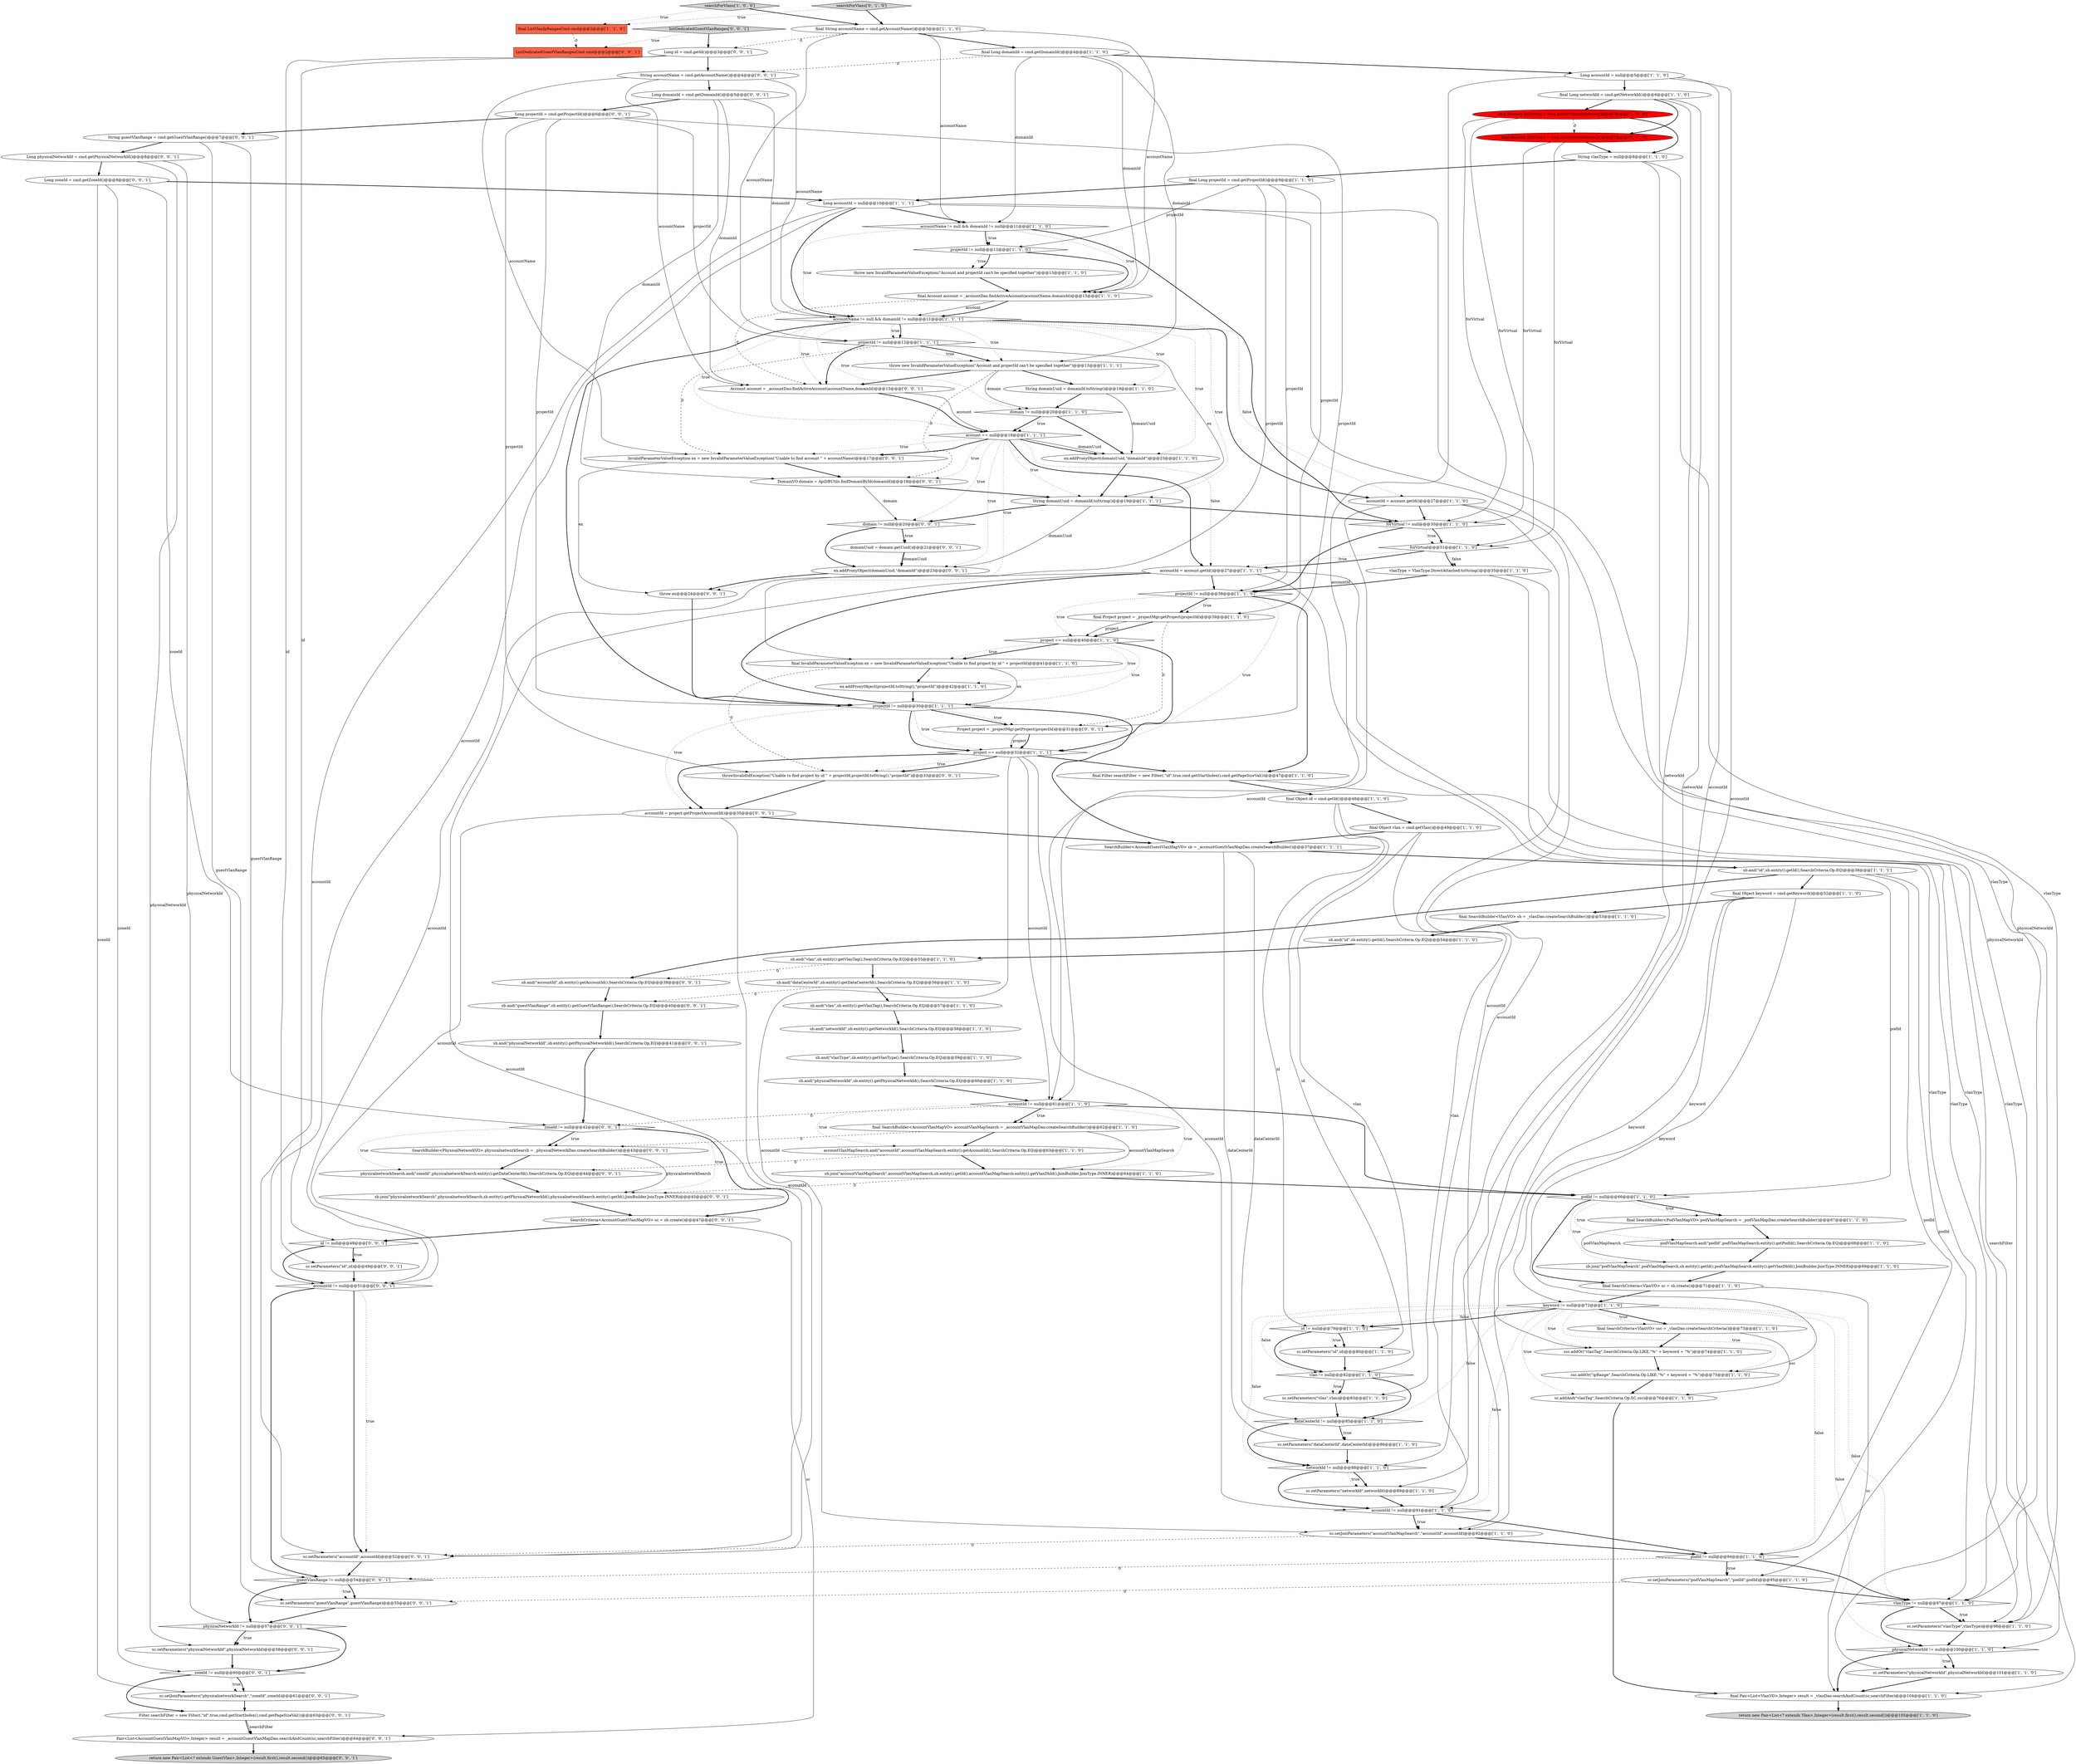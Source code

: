 digraph {
1 [style = filled, label = "final Boolean forVirtual = cmd.getForVirtualNetwork()@@@7@@@['1', '0', '0']", fillcolor = red, shape = ellipse image = "AAA1AAABBB1BBB"];
21 [style = filled, label = "sc.addAnd(\"vlanTag\",SearchCriteria.Op.SC,ssc)@@@76@@@['1', '1', '0']", fillcolor = white, shape = ellipse image = "AAA0AAABBB1BBB"];
112 [style = filled, label = "InvalidParameterValueException ex = new InvalidParameterValueException(\"Unable to find account \" + accountName)@@@17@@@['0', '0', '1']", fillcolor = white, shape = ellipse image = "AAA0AAABBB3BBB"];
117 [style = filled, label = "String guestVlanRange = cmd.getGuestVlanRange()@@@7@@@['0', '0', '1']", fillcolor = white, shape = ellipse image = "AAA0AAABBB3BBB"];
19 [style = filled, label = "accountVlanMapSearch.and(\"accountId\",accountVlanMapSearch.entity().getAccountId(),SearchCriteria.Op.EQ)@@@63@@@['1', '1', '0']", fillcolor = white, shape = ellipse image = "AAA0AAABBB1BBB"];
18 [style = filled, label = "projectId != null@@@12@@@['1', '1', '1']", fillcolor = white, shape = diamond image = "AAA0AAABBB1BBB"];
49 [style = filled, label = "networkId != null@@@88@@@['1', '1', '0']", fillcolor = white, shape = diamond image = "AAA0AAABBB1BBB"];
83 [style = filled, label = "ListDedicatedGuestVlanRangesCmd cmd@@@2@@@['0', '0', '1']", fillcolor = tomato, shape = box image = "AAA0AAABBB3BBB"];
33 [style = filled, label = "final Pair<List<VlanVO>,Integer> result = _vlanDao.searchAndCount(sc,searchFilter)@@@104@@@['1', '1', '0']", fillcolor = white, shape = ellipse image = "AAA0AAABBB1BBB"];
54 [style = filled, label = "final SearchBuilder<PodVlanMapVO> podVlanMapSearch = _podVlanMapDao.createSearchBuilder()@@@67@@@['1', '1', '0']", fillcolor = white, shape = ellipse image = "AAA0AAABBB1BBB"];
104 [style = filled, label = "sc.setJoinParameters(\"physicalnetworkSearch\",\"zoneId\",zoneId)@@@61@@@['0', '0', '1']", fillcolor = white, shape = ellipse image = "AAA0AAABBB3BBB"];
27 [style = filled, label = "throw new InvalidParameterValueException(\"Account and projectId can't be specified together\")@@@13@@@['1', '1', '1']", fillcolor = white, shape = ellipse image = "AAA0AAABBB1BBB"];
89 [style = filled, label = "physicalnetworkSearch.and(\"zoneId\",physicalnetworkSearch.entity().getDataCenterId(),SearchCriteria.Op.EQ)@@@44@@@['0', '0', '1']", fillcolor = white, shape = ellipse image = "AAA0AAABBB3BBB"];
3 [style = filled, label = "account == null@@@16@@@['1', '1', '1']", fillcolor = white, shape = diamond image = "AAA0AAABBB1BBB"];
65 [style = filled, label = "sb.and(\"id\",sb.entity().getId(),SearchCriteria.Op.EQ)@@@38@@@['1', '1', '1']", fillcolor = white, shape = ellipse image = "AAA0AAABBB1BBB"];
25 [style = filled, label = "project == null@@@40@@@['1', '1', '0']", fillcolor = white, shape = diamond image = "AAA0AAABBB1BBB"];
51 [style = filled, label = "return new Pair<List<? extends Vlan>,Integer>(result.first(),result.second())@@@105@@@['1', '1', '0']", fillcolor = lightgray, shape = ellipse image = "AAA0AAABBB1BBB"];
53 [style = filled, label = "final Long projectId = cmd.getProjectId()@@@9@@@['1', '1', '0']", fillcolor = white, shape = ellipse image = "AAA0AAABBB1BBB"];
40 [style = filled, label = "sb.and(\"vlanType\",sb.entity().getVlanType(),SearchCriteria.Op.EQ)@@@59@@@['1', '1', '0']", fillcolor = white, shape = ellipse image = "AAA0AAABBB1BBB"];
38 [style = filled, label = "String domainUuid = domainId.toString()@@@19@@@['1', '1', '1']", fillcolor = white, shape = ellipse image = "AAA0AAABBB1BBB"];
60 [style = filled, label = "final Filter searchFilter = new Filter(,\"id\",true,cmd.getStartIndex(),cmd.getPageSizeVal())@@@47@@@['1', '1', '0']", fillcolor = white, shape = ellipse image = "AAA0AAABBB1BBB"];
118 [style = filled, label = "sb.and(\"physicalNetworkId\",sb.entity().getPhysicalNetworkId(),SearchCriteria.Op.EQ)@@@41@@@['0', '0', '1']", fillcolor = white, shape = ellipse image = "AAA0AAABBB3BBB"];
94 [style = filled, label = "Long physicalNetworkId = cmd.getPhysicalNetworkId()@@@8@@@['0', '0', '1']", fillcolor = white, shape = ellipse image = "AAA0AAABBB3BBB"];
20 [style = filled, label = "final Object vlan = cmd.getVlan()@@@49@@@['1', '1', '0']", fillcolor = white, shape = ellipse image = "AAA0AAABBB1BBB"];
45 [style = filled, label = "final InvalidParameterValueException ex = new InvalidParameterValueException(\"Unable to find project by id \" + projectId)@@@41@@@['1', '1', '0']", fillcolor = white, shape = ellipse image = "AAA0AAABBB1BBB"];
90 [style = filled, label = "zoneId != null@@@42@@@['0', '0', '1']", fillcolor = white, shape = diamond image = "AAA0AAABBB3BBB"];
113 [style = filled, label = "SearchCriteria<AccountGuestVlanMapVO> sc = sb.create()@@@47@@@['0', '0', '1']", fillcolor = white, shape = ellipse image = "AAA0AAABBB3BBB"];
34 [style = filled, label = "final ListVlanIpRangesCmd cmd@@@2@@@['1', '1', '0']", fillcolor = tomato, shape = box image = "AAA0AAABBB1BBB"];
96 [style = filled, label = "domainUuid = domain.getUuid()@@@21@@@['0', '0', '1']", fillcolor = white, shape = ellipse image = "AAA0AAABBB3BBB"];
31 [style = filled, label = "projectId != null@@@30@@@['1', '1', '1']", fillcolor = white, shape = diamond image = "AAA0AAABBB1BBB"];
44 [style = filled, label = "ex.addProxyObject(projectId.toString(),\"projectId\")@@@42@@@['1', '1', '0']", fillcolor = white, shape = ellipse image = "AAA0AAABBB1BBB"];
105 [style = filled, label = "domain != null@@@20@@@['0', '0', '1']", fillcolor = white, shape = diamond image = "AAA0AAABBB3BBB"];
77 [style = filled, label = "String vlanType = null@@@8@@@['1', '1', '0']", fillcolor = white, shape = ellipse image = "AAA0AAABBB1BBB"];
11 [style = filled, label = "final Object id = cmd.getId()@@@48@@@['1', '1', '0']", fillcolor = white, shape = ellipse image = "AAA0AAABBB1BBB"];
30 [style = filled, label = "podVlanMapSearch.and(\"podId\",podVlanMapSearch.entity().getPodId(),SearchCriteria.Op.EQ)@@@68@@@['1', '1', '0']", fillcolor = white, shape = ellipse image = "AAA0AAABBB1BBB"];
106 [style = filled, label = "Pair<List<AccountGuestVlanMapVO>,Integer> result = _accountGuestVlanMapDao.searchAndCount(sc,searchFilter)@@@64@@@['0', '0', '1']", fillcolor = white, shape = ellipse image = "AAA0AAABBB3BBB"];
12 [style = filled, label = "sc.setParameters(\"dataCenterId\",dataCenterId)@@@86@@@['1', '1', '0']", fillcolor = white, shape = ellipse image = "AAA0AAABBB1BBB"];
115 [style = filled, label = "sb.join(\"physicalnetworkSearch\",physicalnetworkSearch,sb.entity().getPhysicalNetworkId(),physicalnetworkSearch.entity().getId(),JoinBuilder.JoinType.INNER)@@@45@@@['0', '0', '1']", fillcolor = white, shape = ellipse image = "AAA0AAABBB3BBB"];
55 [style = filled, label = "sc.setParameters(\"networkId\",networkId)@@@89@@@['1', '1', '0']", fillcolor = white, shape = ellipse image = "AAA0AAABBB1BBB"];
95 [style = filled, label = "SearchBuilder<PhysicalNetworkVO> physicalnetworkSearch = _physicalNetworkDao.createSearchBuilder()@@@43@@@['0', '0', '1']", fillcolor = white, shape = ellipse image = "AAA0AAABBB3BBB"];
74 [style = filled, label = "accountName != null && domainId != null@@@11@@@['1', '1', '0']", fillcolor = white, shape = diamond image = "AAA0AAABBB1BBB"];
7 [style = filled, label = "SearchBuilder<AccountGuestVlanMapVO> sb = _accountGuestVlanMapDao.createSearchBuilder()@@@37@@@['1', '1', '1']", fillcolor = white, shape = ellipse image = "AAA0AAABBB1BBB"];
48 [style = filled, label = "sb.and(\"dataCenterId\",sb.entity().getDataCenterId(),SearchCriteria.Op.EQ)@@@56@@@['1', '1', '0']", fillcolor = white, shape = ellipse image = "AAA0AAABBB1BBB"];
41 [style = filled, label = "keyword != null@@@72@@@['1', '1', '0']", fillcolor = white, shape = diamond image = "AAA0AAABBB1BBB"];
92 [style = filled, label = "return new Pair<List<? extends GuestVlan>,Integer>(result.first(),result.second())@@@65@@@['0', '0', '1']", fillcolor = lightgray, shape = ellipse image = "AAA0AAABBB3BBB"];
56 [style = filled, label = "final String accountName = cmd.getAccountName()@@@3@@@['1', '1', '0']", fillcolor = white, shape = ellipse image = "AAA0AAABBB1BBB"];
116 [style = filled, label = "Filter searchFilter = new Filter(,\"id\",true,cmd.getStartIndex(),cmd.getPageSizeVal())@@@63@@@['0', '0', '1']", fillcolor = white, shape = ellipse image = "AAA0AAABBB3BBB"];
32 [style = filled, label = "sb.and(\"networkId\",sb.entity().getNetworkId(),SearchCriteria.Op.EQ)@@@58@@@['1', '1', '0']", fillcolor = white, shape = ellipse image = "AAA0AAABBB1BBB"];
67 [style = filled, label = "final SearchCriteria<VlanVO> ssc = _vlanDao.createSearchCriteria()@@@73@@@['1', '1', '0']", fillcolor = white, shape = ellipse image = "AAA0AAABBB1BBB"];
71 [style = filled, label = "sc.setJoinParameters(\"podVlanMapSearch\",\"podId\",podId)@@@95@@@['1', '1', '0']", fillcolor = white, shape = ellipse image = "AAA0AAABBB1BBB"];
78 [style = filled, label = "sb.and(\"physicalNetworkId\",sb.entity().getPhysicalNetworkId(),SearchCriteria.Op.EQ)@@@60@@@['1', '1', '0']", fillcolor = white, shape = ellipse image = "AAA0AAABBB1BBB"];
64 [style = filled, label = "vlan != null@@@82@@@['1', '1', '0']", fillcolor = white, shape = diamond image = "AAA0AAABBB1BBB"];
24 [style = filled, label = "projectId != null@@@38@@@['1', '1', '0']", fillcolor = white, shape = diamond image = "AAA0AAABBB1BBB"];
26 [style = filled, label = "sb.join(\"accountVlanMapSearch\",accountVlanMapSearch,sb.entity().getId(),accountVlanMapSearch.entity().getVlanDbId(),JoinBuilder.JoinType.INNER)@@@64@@@['1', '1', '0']", fillcolor = white, shape = ellipse image = "AAA0AAABBB1BBB"];
46 [style = filled, label = "forVirtual != null@@@30@@@['1', '1', '0']", fillcolor = white, shape = diamond image = "AAA0AAABBB1BBB"];
43 [style = filled, label = "final SearchBuilder<AccountVlanMapVO> accountVlanMapSearch = _accountVlanMapDao.createSearchBuilder()@@@62@@@['1', '1', '0']", fillcolor = white, shape = ellipse image = "AAA0AAABBB1BBB"];
79 [style = filled, label = "podId != null@@@66@@@['1', '1', '0']", fillcolor = white, shape = diamond image = "AAA0AAABBB1BBB"];
68 [style = filled, label = "project == null@@@32@@@['1', '1', '1']", fillcolor = white, shape = diamond image = "AAA0AAABBB1BBB"];
8 [style = filled, label = "searchForVlans['1', '0', '0']", fillcolor = lightgray, shape = diamond image = "AAA0AAABBB1BBB"];
58 [style = filled, label = "final Long networkId = cmd.getNetworkId()@@@6@@@['1', '1', '0']", fillcolor = white, shape = ellipse image = "AAA0AAABBB1BBB"];
57 [style = filled, label = "final Project project = _projectMgr.getProject(projectId)@@@39@@@['1', '1', '0']", fillcolor = white, shape = ellipse image = "AAA0AAABBB1BBB"];
59 [style = filled, label = "throw new InvalidParameterValueException(\"Account and projectId can't be specified together\")@@@13@@@['1', '1', '0']", fillcolor = white, shape = ellipse image = "AAA0AAABBB1BBB"];
62 [style = filled, label = "final Long domainId = cmd.getDomainId()@@@4@@@['1', '1', '0']", fillcolor = white, shape = ellipse image = "AAA0AAABBB1BBB"];
37 [style = filled, label = "sb.and(\"id\",sb.entity().getId(),SearchCriteria.Op.EQ)@@@54@@@['1', '1', '0']", fillcolor = white, shape = ellipse image = "AAA0AAABBB1BBB"];
99 [style = filled, label = "sc.setParameters(\"accountId\",accountId)@@@52@@@['0', '0', '1']", fillcolor = white, shape = ellipse image = "AAA0AAABBB3BBB"];
107 [style = filled, label = "Long id = cmd.getId()@@@3@@@['0', '0', '1']", fillcolor = white, shape = ellipse image = "AAA0AAABBB3BBB"];
91 [style = filled, label = "Account account = _accountDao.findActiveAccount(accountName,domainId)@@@15@@@['0', '0', '1']", fillcolor = white, shape = ellipse image = "AAA0AAABBB3BBB"];
84 [style = filled, label = "Long zoneId = cmd.getZoneId()@@@9@@@['0', '0', '1']", fillcolor = white, shape = ellipse image = "AAA0AAABBB3BBB"];
103 [style = filled, label = "accountId != null@@@51@@@['0', '0', '1']", fillcolor = white, shape = diamond image = "AAA0AAABBB3BBB"];
82 [style = filled, label = "String accountName = cmd.getAccountName()@@@4@@@['0', '0', '1']", fillcolor = white, shape = ellipse image = "AAA0AAABBB3BBB"];
61 [style = filled, label = "accountName != null && domainId != null@@@11@@@['1', '1', '1']", fillcolor = white, shape = diamond image = "AAA0AAABBB1BBB"];
73 [style = filled, label = "ssc.addOr(\"vlanTag\",SearchCriteria.Op.LIKE,\"%\" + keyword + \"%\")@@@74@@@['1', '1', '0']", fillcolor = white, shape = ellipse image = "AAA0AAABBB1BBB"];
63 [style = filled, label = "sb.and(\"vlan\",sb.entity().getVlanTag(),SearchCriteria.Op.EQ)@@@57@@@['1', '1', '0']", fillcolor = white, shape = ellipse image = "AAA0AAABBB1BBB"];
72 [style = filled, label = "final Account account = _accountDao.findActiveAccount(accountName,domainId)@@@15@@@['1', '1', '0']", fillcolor = white, shape = ellipse image = "AAA0AAABBB1BBB"];
16 [style = filled, label = "vlanType != null@@@97@@@['1', '1', '0']", fillcolor = white, shape = diamond image = "AAA0AAABBB1BBB"];
88 [style = filled, label = "zoneId != null@@@60@@@['0', '0', '1']", fillcolor = white, shape = diamond image = "AAA0AAABBB3BBB"];
97 [style = filled, label = "Long domainId = cmd.getDomainId()@@@5@@@['0', '0', '1']", fillcolor = white, shape = ellipse image = "AAA0AAABBB3BBB"];
0 [style = filled, label = "projectId != null@@@12@@@['1', '1', '0']", fillcolor = white, shape = diamond image = "AAA0AAABBB1BBB"];
5 [style = filled, label = "domain != null@@@20@@@['1', '1', '0']", fillcolor = white, shape = diamond image = "AAA0AAABBB1BBB"];
36 [style = filled, label = "final Object keyword = cmd.getKeyword()@@@52@@@['1', '1', '0']", fillcolor = white, shape = ellipse image = "AAA0AAABBB1BBB"];
10 [style = filled, label = "ex.addProxyObject(domainUuid,\"domainId\")@@@23@@@['1', '1', '0']", fillcolor = white, shape = ellipse image = "AAA0AAABBB1BBB"];
75 [style = filled, label = "id != null@@@79@@@['1', '1', '0']", fillcolor = white, shape = diamond image = "AAA0AAABBB1BBB"];
120 [style = filled, label = "sc.setParameters(\"id\",id)@@@49@@@['0', '0', '1']", fillcolor = white, shape = ellipse image = "AAA0AAABBB3BBB"];
42 [style = filled, label = "forVirtual@@@31@@@['1', '1', '0']", fillcolor = white, shape = diamond image = "AAA0AAABBB1BBB"];
87 [style = filled, label = "Project project = _projectMgr.getProject(projectId)@@@31@@@['0', '0', '1']", fillcolor = white, shape = ellipse image = "AAA0AAABBB3BBB"];
108 [style = filled, label = "throwInvalidIdException(\"Unable to find project by id \" + projectId,projectId.toString(),\"projectId\")@@@33@@@['0', '0', '1']", fillcolor = white, shape = ellipse image = "AAA0AAABBB3BBB"];
6 [style = filled, label = "accountId = account.getId()@@@27@@@['1', '1', '0']", fillcolor = white, shape = ellipse image = "AAA0AAABBB1BBB"];
13 [style = filled, label = "ssc.addOr(\"ipRange\",SearchCriteria.Op.LIKE,\"%\" + keyword + \"%\")@@@75@@@['1', '1', '0']", fillcolor = white, shape = ellipse image = "AAA0AAABBB1BBB"];
22 [style = filled, label = "sc.setParameters(\"vlan\",vlan)@@@83@@@['1', '1', '0']", fillcolor = white, shape = ellipse image = "AAA0AAABBB1BBB"];
28 [style = filled, label = "sc.setParameters(\"id\",id)@@@80@@@['1', '1', '0']", fillcolor = white, shape = ellipse image = "AAA0AAABBB1BBB"];
47 [style = filled, label = "dataCenterId != null@@@85@@@['1', '1', '0']", fillcolor = white, shape = diamond image = "AAA0AAABBB1BBB"];
9 [style = filled, label = "accountId != null@@@61@@@['1', '1', '0']", fillcolor = white, shape = diamond image = "AAA0AAABBB1BBB"];
15 [style = filled, label = "final SearchCriteria<VlanVO> sc = sb.create()@@@71@@@['1', '1', '0']", fillcolor = white, shape = ellipse image = "AAA0AAABBB1BBB"];
35 [style = filled, label = "accountId = account.getId()@@@27@@@['1', '1', '1']", fillcolor = white, shape = ellipse image = "AAA0AAABBB1BBB"];
102 [style = filled, label = "id != null@@@48@@@['0', '0', '1']", fillcolor = white, shape = diamond image = "AAA0AAABBB3BBB"];
39 [style = filled, label = "podId != null@@@94@@@['1', '1', '0']", fillcolor = white, shape = diamond image = "AAA0AAABBB1BBB"];
109 [style = filled, label = "physicalNetworkId != null@@@57@@@['0', '0', '1']", fillcolor = white, shape = diamond image = "AAA0AAABBB3BBB"];
86 [style = filled, label = "sb.and(\"accountId\",sb.entity().getAccountId(),SearchCriteria.Op.EQ)@@@39@@@['0', '0', '1']", fillcolor = white, shape = ellipse image = "AAA0AAABBB3BBB"];
111 [style = filled, label = "listDedicatedGuestVlanRanges['0', '0', '1']", fillcolor = lightgray, shape = diamond image = "AAA0AAABBB3BBB"];
121 [style = filled, label = "sc.setParameters(\"physicalNetworkId\",physicalNetworkId)@@@58@@@['0', '0', '1']", fillcolor = white, shape = ellipse image = "AAA0AAABBB3BBB"];
52 [style = filled, label = "sb.and(\"vlan\",sb.entity().getVlanTag(),SearchCriteria.Op.EQ)@@@55@@@['1', '1', '0']", fillcolor = white, shape = ellipse image = "AAA0AAABBB1BBB"];
100 [style = filled, label = "sc.setParameters(\"guestVlanRange\",guestVlanRange)@@@55@@@['0', '0', '1']", fillcolor = white, shape = ellipse image = "AAA0AAABBB3BBB"];
101 [style = filled, label = "guestVlanRange != null@@@54@@@['0', '0', '1']", fillcolor = white, shape = diamond image = "AAA0AAABBB3BBB"];
80 [style = filled, label = "searchForVlans['0', '1', '0']", fillcolor = lightgray, shape = diamond image = "AAA0AAABBB2BBB"];
50 [style = filled, label = "sc.setJoinParameters(\"accountVlanMapSearch\",\"accountId\",accountId)@@@92@@@['1', '1', '0']", fillcolor = white, shape = ellipse image = "AAA0AAABBB1BBB"];
4 [style = filled, label = "physicalNetworkId != null@@@100@@@['1', '1', '0']", fillcolor = white, shape = diamond image = "AAA0AAABBB1BBB"];
17 [style = filled, label = "Long accountId = null@@@5@@@['1', '1', '0']", fillcolor = white, shape = ellipse image = "AAA0AAABBB1BBB"];
98 [style = filled, label = "sb.and(\"guestVlanRange\",sb.entity().getGuestVlanRange(),SearchCriteria.Op.EQ)@@@40@@@['0', '0', '1']", fillcolor = white, shape = ellipse image = "AAA0AAABBB3BBB"];
76 [style = filled, label = "accountId != null@@@91@@@['1', '1', '0']", fillcolor = white, shape = diamond image = "AAA0AAABBB1BBB"];
93 [style = filled, label = "DomainVO domain = ApiDBUtils.findDomainById(domainId)@@@18@@@['0', '0', '1']", fillcolor = white, shape = ellipse image = "AAA0AAABBB3BBB"];
81 [style = filled, label = "final Boolean forVirtual = cmd.isForVirtualNetwork()@@@7@@@['0', '1', '0']", fillcolor = red, shape = ellipse image = "AAA1AAABBB2BBB"];
119 [style = filled, label = "Long projectId = cmd.getProjectId()@@@6@@@['0', '0', '1']", fillcolor = white, shape = ellipse image = "AAA0AAABBB3BBB"];
2 [style = filled, label = "final SearchBuilder<VlanVO> sb = _vlanDao.createSearchBuilder()@@@53@@@['1', '1', '0']", fillcolor = white, shape = ellipse image = "AAA0AAABBB1BBB"];
85 [style = filled, label = "accountId = project.getProjectAccountId()@@@35@@@['0', '0', '1']", fillcolor = white, shape = ellipse image = "AAA0AAABBB3BBB"];
114 [style = filled, label = "throw ex@@@24@@@['0', '0', '1']", fillcolor = white, shape = ellipse image = "AAA0AAABBB3BBB"];
23 [style = filled, label = "sc.setParameters(\"physicalNetworkId\",physicalNetworkId)@@@101@@@['1', '1', '0']", fillcolor = white, shape = ellipse image = "AAA0AAABBB1BBB"];
69 [style = filled, label = "vlanType = VlanType.DirectAttached.toString()@@@35@@@['1', '1', '0']", fillcolor = white, shape = ellipse image = "AAA0AAABBB1BBB"];
29 [style = filled, label = "Long accountId = null@@@10@@@['1', '1', '1']", fillcolor = white, shape = ellipse image = "AAA0AAABBB1BBB"];
70 [style = filled, label = "sb.join(\"podVlanMapSearch\",podVlanMapSearch,sb.entity().getId(),podVlanMapSearch.entity().getVlanDbId(),JoinBuilder.JoinType.INNER)@@@69@@@['1', '1', '0']", fillcolor = white, shape = ellipse image = "AAA0AAABBB1BBB"];
110 [style = filled, label = "ex.addProxyObject(domainUuid,\"domainId\")@@@23@@@['0', '0', '1']", fillcolor = white, shape = ellipse image = "AAA0AAABBB3BBB"];
14 [style = filled, label = "sc.setParameters(\"vlanType\",vlanType)@@@98@@@['1', '1', '0']", fillcolor = white, shape = ellipse image = "AAA0AAABBB1BBB"];
66 [style = filled, label = "String domainUuid = domainId.toString()@@@19@@@['1', '1', '0']", fillcolor = white, shape = ellipse image = "AAA0AAABBB1BBB"];
5->3 [style = bold, label=""];
78->9 [style = bold, label=""];
82->97 [style = bold, label=""];
53->0 [style = solid, label="projectId"];
79->70 [style = dotted, label="true"];
61->91 [style = dotted, label="true"];
109->121 [style = dotted, label="true"];
43->95 [style = dashed, label="0"];
24->60 [style = bold, label=""];
61->6 [style = bold, label=""];
119->117 [style = bold, label=""];
65->39 [style = solid, label="podId"];
112->114 [style = solid, label="ex"];
35->14 [style = solid, label="vlanType"];
31->87 [style = bold, label=""];
25->45 [style = bold, label=""];
24->25 [style = dotted, label="true"];
111->83 [style = dotted, label="true"];
49->55 [style = dotted, label="true"];
96->110 [style = bold, label=""];
27->93 [style = dashed, label="0"];
17->76 [style = solid, label="accountId"];
20->22 [style = solid, label="vlan"];
24->57 [style = bold, label=""];
42->69 [style = dotted, label="false"];
97->119 [style = bold, label=""];
107->120 [style = solid, label="id"];
81->46 [style = solid, label="forVirtual"];
41->47 [style = dotted, label="false"];
84->29 [style = bold, label=""];
62->74 [style = solid, label="domainId"];
3->105 [style = dotted, label="true"];
18->38 [style = solid, label="ex"];
68->50 [style = solid, label="accountId"];
7->47 [style = solid, label="dataCenterId"];
119->18 [style = solid, label="projectId"];
9->43 [style = bold, label=""];
3->35 [style = dotted, label="false"];
27->5 [style = solid, label="domain"];
79->15 [style = bold, label=""];
105->96 [style = dotted, label="true"];
43->19 [style = bold, label=""];
49->55 [style = bold, label=""];
47->49 [style = bold, label=""];
3->35 [style = bold, label=""];
100->109 [style = bold, label=""];
20->64 [style = solid, label="vlan"];
94->121 [style = solid, label="physicalNetworkId"];
102->103 [style = bold, label=""];
41->39 [style = dotted, label="false"];
61->3 [style = dotted, label="true"];
23->33 [style = bold, label=""];
77->16 [style = solid, label="vlanType"];
76->50 [style = dotted, label="true"];
119->87 [style = solid, label="projectId"];
36->2 [style = bold, label=""];
61->27 [style = dotted, label="true"];
22->47 [style = bold, label=""];
41->67 [style = bold, label=""];
18->91 [style = bold, label=""];
70->15 [style = bold, label=""];
27->91 [style = bold, label=""];
113->102 [style = bold, label=""];
53->57 [style = solid, label="projectId"];
15->41 [style = bold, label=""];
62->27 [style = solid, label="domainId"];
72->61 [style = solid, label="account"];
117->101 [style = solid, label="guestVlanRange"];
16->14 [style = bold, label=""];
41->4 [style = dotted, label="false"];
81->42 [style = solid, label="forVirtual"];
90->95 [style = dotted, label="true"];
34->83 [style = dashed, label="0"];
6->46 [style = bold, label=""];
24->57 [style = dotted, label="true"];
24->68 [style = dotted, label="true"];
82->112 [style = solid, label="accountName"];
17->50 [style = solid, label="accountId"];
117->100 [style = solid, label="guestVlanRange"];
41->49 [style = dotted, label="false"];
30->70 [style = bold, label=""];
25->44 [style = dotted, label="true"];
41->21 [style = dotted, label="true"];
53->29 [style = bold, label=""];
56->107 [style = dashed, label="0"];
61->6 [style = dotted, label="false"];
5->10 [style = bold, label=""];
46->42 [style = bold, label=""];
35->31 [style = bold, label=""];
102->120 [style = dotted, label="true"];
41->67 [style = dotted, label="true"];
9->26 [style = dotted, label="true"];
88->104 [style = dotted, label="true"];
38->110 [style = solid, label="domainUuid"];
109->88 [style = bold, label=""];
45->108 [style = dashed, label="0"];
64->22 [style = dotted, label="true"];
102->120 [style = bold, label=""];
1->42 [style = solid, label="forVirtual"];
112->93 [style = bold, label=""];
46->24 [style = bold, label=""];
97->91 [style = solid, label="domainId"];
47->12 [style = dotted, label="true"];
4->23 [style = dotted, label="true"];
64->22 [style = bold, label=""];
79->30 [style = dotted, label="true"];
81->77 [style = bold, label=""];
56->62 [style = bold, label=""];
93->105 [style = solid, label="domain"];
77->14 [style = solid, label="vlanType"];
61->10 [style = dotted, label="true"];
75->28 [style = bold, label=""];
67->73 [style = bold, label=""];
36->41 [style = solid, label="keyword"];
31->68 [style = bold, label=""];
57->25 [style = bold, label=""];
85->99 [style = solid, label="accountId"];
75->64 [style = bold, label=""];
74->61 [style = dotted, label="true"];
61->38 [style = dotted, label="true"];
5->3 [style = dotted, label="true"];
73->13 [style = bold, label=""];
50->39 [style = bold, label=""];
62->72 [style = solid, label="domainId"];
53->24 [style = solid, label="projectId"];
55->76 [style = bold, label=""];
116->106 [style = solid, label="searchFilter"];
41->73 [style = dotted, label="true"];
8->34 [style = dotted, label="true"];
25->45 [style = dotted, label="true"];
84->90 [style = solid, label="zoneId"];
3->10 [style = bold, label=""];
61->66 [style = dotted, label="true"];
3->114 [style = dotted, label="true"];
91->3 [style = solid, label="account"];
31->85 [style = dotted, label="true"];
15->33 [style = solid, label="sc"];
72->61 [style = bold, label=""];
3->112 [style = bold, label=""];
19->26 [style = bold, label=""];
91->3 [style = bold, label=""];
6->76 [style = solid, label="accountId"];
52->48 [style = bold, label=""];
61->18 [style = bold, label=""];
75->28 [style = dotted, label="true"];
16->14 [style = dotted, label="true"];
19->89 [style = dashed, label="0"];
9->43 [style = dotted, label="true"];
80->56 [style = bold, label=""];
79->54 [style = bold, label=""];
104->116 [style = bold, label=""];
38->46 [style = bold, label=""];
62->17 [style = bold, label=""];
20->7 [style = bold, label=""];
76->50 [style = bold, label=""];
101->100 [style = bold, label=""];
79->54 [style = dotted, label="true"];
89->115 [style = bold, label=""];
118->90 [style = bold, label=""];
56->72 [style = solid, label="accountName"];
18->27 [style = dotted, label="true"];
4->23 [style = bold, label=""];
82->91 [style = solid, label="accountName"];
65->71 [style = solid, label="podId"];
29->103 [style = solid, label="accountId"];
14->4 [style = bold, label=""];
108->85 [style = bold, label=""];
67->21 [style = solid, label="ssc"];
29->61 [style = bold, label=""];
29->23 [style = solid, label="physicalNetworkId"];
97->93 [style = solid, label="domainId"];
95->89 [style = bold, label=""];
39->16 [style = bold, label=""];
105->96 [style = bold, label=""];
29->4 [style = solid, label="physicalNetworkId"];
36->73 [style = solid, label="keyword"];
87->68 [style = solid, label="project"];
25->31 [style = dotted, label="true"];
71->100 [style = dashed, label="0"];
58->55 [style = solid, label="networkId"];
96->110 [style = solid, label="domainUuid"];
17->58 [style = bold, label=""];
59->72 [style = bold, label=""];
48->98 [style = dashed, label="0"];
9->90 [style = dashed, label="0"];
58->49 [style = solid, label="networkId"];
1->46 [style = solid, label="forVirtual"];
0->59 [style = dotted, label="true"];
68->76 [style = solid, label="accountId"];
65->79 [style = solid, label="podId"];
90->89 [style = dotted, label="true"];
80->34 [style = dotted, label="true"];
35->16 [style = solid, label="vlanType"];
4->33 [style = bold, label=""];
120->103 [style = bold, label=""];
94->109 [style = solid, label="physicalNetworkId"];
93->38 [style = bold, label=""];
45->44 [style = bold, label=""];
31->7 [style = bold, label=""];
97->61 [style = solid, label="domainId"];
41->76 [style = dotted, label="false"];
77->53 [style = bold, label=""];
35->24 [style = bold, label=""];
103->99 [style = bold, label=""];
68->108 [style = dotted, label="true"];
12->49 [style = bold, label=""];
18->112 [style = dashed, label="0"];
82->61 [style = solid, label="accountName"];
68->85 [style = bold, label=""];
58->1 [style = bold, label=""];
71->16 [style = bold, label=""];
119->31 [style = solid, label="projectId"];
74->46 [style = bold, label=""];
45->31 [style = solid, label="ex"];
6->50 [style = solid, label="accountId"];
85->103 [style = solid, label="accountId"];
28->64 [style = bold, label=""];
99->101 [style = bold, label=""];
9->19 [style = dotted, label="true"];
74->72 [style = dotted, label="true"];
41->75 [style = dotted, label="false"];
41->16 [style = dotted, label="false"];
63->32 [style = bold, label=""];
3->38 [style = dotted, label="true"];
1->77 [style = bold, label=""];
40->78 [style = bold, label=""];
32->40 [style = bold, label=""];
69->24 [style = bold, label=""];
76->39 [style = bold, label=""];
109->121 [style = bold, label=""];
66->5 [style = bold, label=""];
25->68 [style = bold, label=""];
116->106 [style = bold, label=""];
111->107 [style = bold, label=""];
117->94 [style = bold, label=""];
54->70 [style = solid, label="podVlanMapSearch"];
3->10 [style = solid, label="domainUuid"];
36->13 [style = solid, label="keyword"];
37->52 [style = bold, label=""];
86->98 [style = bold, label=""];
56->74 [style = solid, label="accountName"];
66->10 [style = solid, label="domainUuid"];
16->4 [style = bold, label=""];
88->104 [style = bold, label=""];
3->93 [style = dotted, label="true"];
0->72 [style = bold, label=""];
38->105 [style = bold, label=""];
68->9 [style = solid, label="accountId"];
44->31 [style = bold, label=""];
88->116 [style = bold, label=""];
6->9 [style = solid, label="accountId"];
10->38 [style = bold, label=""];
0->59 [style = bold, label=""];
85->7 [style = bold, label=""];
115->113 [style = bold, label=""];
11->75 [style = solid, label="id"];
95->115 [style = solid, label="physicalnetworkSearch"];
1->81 [style = dashed, label="0"];
68->60 [style = bold, label=""];
11->20 [style = bold, label=""];
8->56 [style = bold, label=""];
94->84 [style = bold, label=""];
65->86 [style = bold, label=""];
49->76 [style = bold, label=""];
41->75 [style = bold, label=""];
11->28 [style = solid, label="id"];
39->71 [style = bold, label=""];
17->9 [style = solid, label="accountId"];
74->0 [style = bold, label=""];
7->12 [style = solid, label="dataCenterId"];
90->95 [style = bold, label=""];
47->12 [style = bold, label=""];
21->33 [style = bold, label=""];
61->31 [style = bold, label=""];
69->16 [style = solid, label="vlanType"];
35->99 [style = solid, label="accountId"];
3->110 [style = dotted, label="true"];
69->14 [style = solid, label="vlanType"];
74->0 [style = dotted, label="true"];
121->88 [style = bold, label=""];
54->30 [style = bold, label=""];
52->86 [style = dashed, label="0"];
39->101 [style = dashed, label="0"];
107->102 [style = solid, label="id"];
29->99 [style = solid, label="accountId"];
31->68 [style = dotted, label="true"];
84->104 [style = solid, label="zoneId"];
84->88 [style = solid, label="zoneId"];
62->82 [style = dashed, label="0"];
58->81 [style = bold, label=""];
39->71 [style = dotted, label="true"];
105->110 [style = bold, label=""];
101->100 [style = dotted, label="true"];
7->65 [style = bold, label=""];
42->35 [style = bold, label=""];
107->82 [style = bold, label=""];
42->69 [style = bold, label=""];
65->36 [style = bold, label=""];
90->113 [style = bold, label=""];
41->13 [style = dotted, label="true"];
3->112 [style = dotted, label="true"];
90->115 [style = dotted, label="true"];
103->101 [style = bold, label=""];
119->108 [style = solid, label="projectId"];
33->51 [style = bold, label=""];
31->87 [style = dotted, label="true"];
101->109 [style = bold, label=""];
29->74 [style = bold, label=""];
72->91 [style = dashed, label="0"];
18->27 [style = bold, label=""];
64->47 [style = bold, label=""];
60->33 [style = solid, label="searchFilter"];
41->64 [style = dotted, label="false"];
103->99 [style = dotted, label="true"];
50->99 [style = dashed, label="0"];
26->115 [style = dashed, label="0"];
53->45 [style = solid, label="projectId"];
57->25 [style = solid, label="project"];
43->26 [style = solid, label="accountVlanMapSearch"];
68->108 [style = bold, label=""];
60->11 [style = bold, label=""];
48->63 [style = bold, label=""];
9->79 [style = bold, label=""];
46->42 [style = dotted, label="true"];
42->35 [style = dotted, label="true"];
27->66 [style = bold, label=""];
26->79 [style = bold, label=""];
98->118 [style = bold, label=""];
61->18 [style = dotted, label="true"];
2->37 [style = bold, label=""];
113->106 [style = solid, label="sc"];
13->21 [style = bold, label=""];
110->114 [style = bold, label=""];
61->5 [style = dotted, label="true"];
87->68 [style = bold, label=""];
57->87 [style = dashed, label="0"];
56->18 [style = solid, label="accountName"];
35->103 [style = solid, label="accountId"];
114->31 [style = bold, label=""];
106->92 [style = bold, label=""];
}
